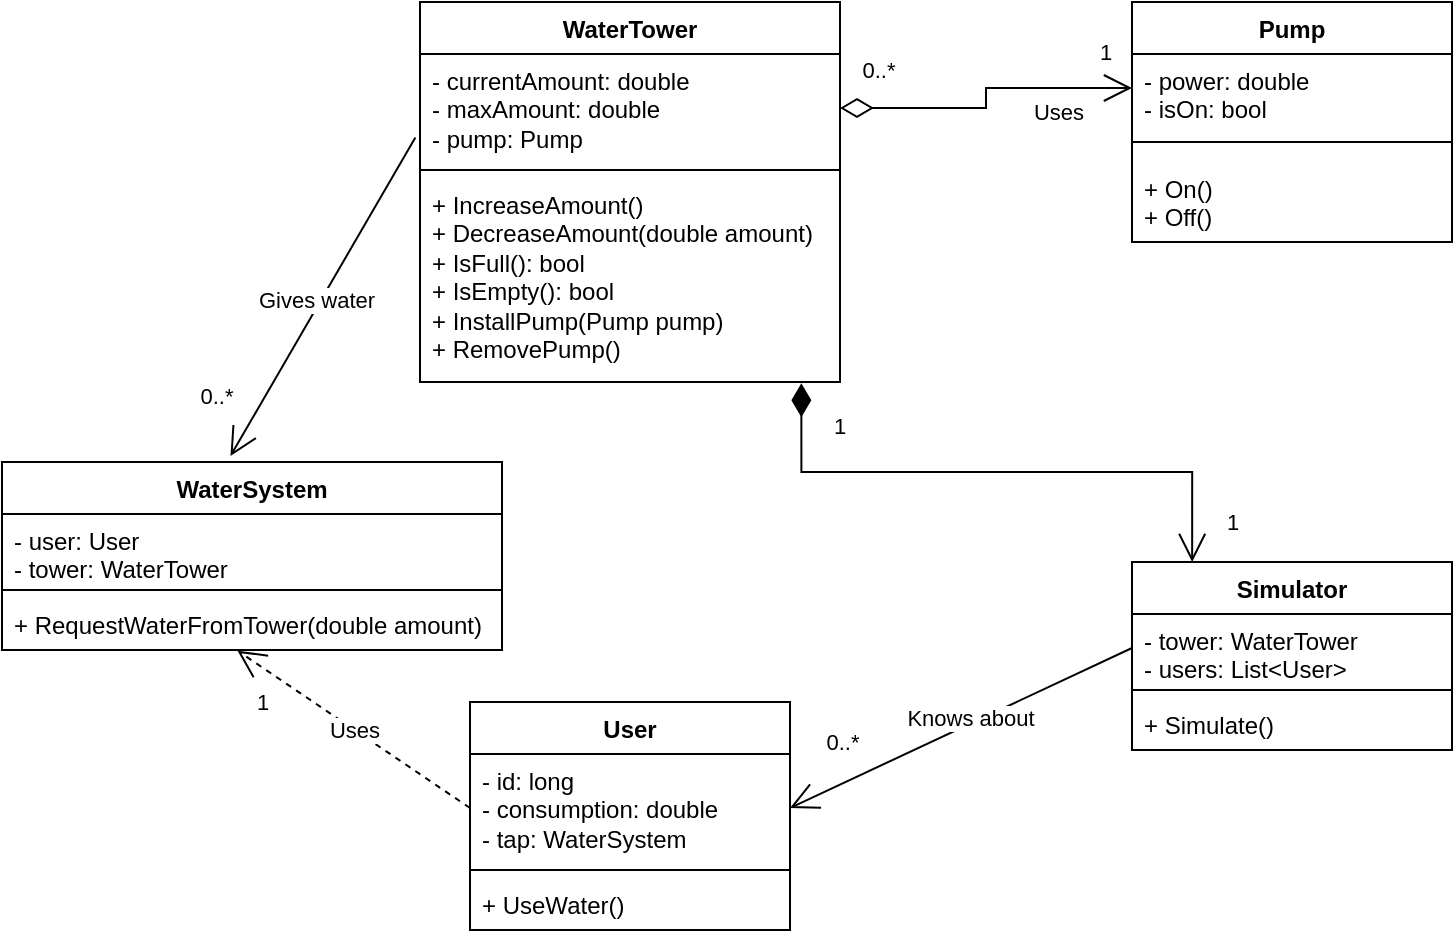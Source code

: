 <mxfile version="21.1.2" type="device">
  <diagram id="C5RBs43oDa-KdzZeNtuy" name="Page-1">
    <mxGraphModel dx="875" dy="484" grid="1" gridSize="10" guides="1" tooltips="1" connect="1" arrows="1" fold="1" page="1" pageScale="1" pageWidth="827" pageHeight="1169" math="0" shadow="0">
      <root>
        <mxCell id="WIyWlLk6GJQsqaUBKTNV-0" />
        <mxCell id="WIyWlLk6GJQsqaUBKTNV-1" parent="WIyWlLk6GJQsqaUBKTNV-0" />
        <mxCell id="ZVex4WJ4FfvMPkekX9bZ-0" value="WaterTower" style="swimlane;fontStyle=1;align=center;verticalAlign=top;childLayout=stackLayout;horizontal=1;startSize=26;horizontalStack=0;resizeParent=1;resizeParentMax=0;resizeLast=0;collapsible=1;marginBottom=0;whiteSpace=wrap;html=1;" parent="WIyWlLk6GJQsqaUBKTNV-1" vertex="1">
          <mxGeometry x="229" y="80" width="210" height="190" as="geometry" />
        </mxCell>
        <mxCell id="ZVex4WJ4FfvMPkekX9bZ-1" value="- currentAmount: double&lt;br&gt;- maxAmount: double&lt;br&gt;- pump: Pump" style="text;strokeColor=none;fillColor=none;align=left;verticalAlign=top;spacingLeft=4;spacingRight=4;overflow=hidden;rotatable=0;points=[[0,0.5],[1,0.5]];portConstraint=eastwest;whiteSpace=wrap;html=1;" parent="ZVex4WJ4FfvMPkekX9bZ-0" vertex="1">
          <mxGeometry y="26" width="210" height="54" as="geometry" />
        </mxCell>
        <mxCell id="ZVex4WJ4FfvMPkekX9bZ-2" value="" style="line;strokeWidth=1;fillColor=none;align=left;verticalAlign=middle;spacingTop=-1;spacingLeft=3;spacingRight=3;rotatable=0;labelPosition=right;points=[];portConstraint=eastwest;strokeColor=inherit;" parent="ZVex4WJ4FfvMPkekX9bZ-0" vertex="1">
          <mxGeometry y="80" width="210" height="8" as="geometry" />
        </mxCell>
        <mxCell id="ZVex4WJ4FfvMPkekX9bZ-3" value="+ IncreaseAmount()&lt;br&gt;+ DecreaseAmount(double amount)&lt;br&gt;+ IsFull(): bool&lt;br&gt;+ IsEmpty(): bool&lt;br&gt;+&amp;nbsp;InstallPump(Pump pump)&lt;br&gt;+ RemovePump()" style="text;strokeColor=none;fillColor=none;align=left;verticalAlign=top;spacingLeft=4;spacingRight=4;overflow=hidden;rotatable=0;points=[[0,0.5],[1,0.5]];portConstraint=eastwest;whiteSpace=wrap;html=1;" parent="ZVex4WJ4FfvMPkekX9bZ-0" vertex="1">
          <mxGeometry y="88" width="210" height="102" as="geometry" />
        </mxCell>
        <mxCell id="ZVex4WJ4FfvMPkekX9bZ-4" value="Pump" style="swimlane;fontStyle=1;align=center;verticalAlign=top;childLayout=stackLayout;horizontal=1;startSize=26;horizontalStack=0;resizeParent=1;resizeParentMax=0;resizeLast=0;collapsible=1;marginBottom=0;whiteSpace=wrap;html=1;" parent="WIyWlLk6GJQsqaUBKTNV-1" vertex="1">
          <mxGeometry x="585" y="80" width="160" height="120" as="geometry" />
        </mxCell>
        <mxCell id="ZVex4WJ4FfvMPkekX9bZ-5" value="- power: double&lt;br&gt;- isOn: bool" style="text;strokeColor=none;fillColor=none;align=left;verticalAlign=top;spacingLeft=4;spacingRight=4;overflow=hidden;rotatable=0;points=[[0,0.5],[1,0.5]];portConstraint=eastwest;whiteSpace=wrap;html=1;glass=0;" parent="ZVex4WJ4FfvMPkekX9bZ-4" vertex="1">
          <mxGeometry y="26" width="160" height="34" as="geometry" />
        </mxCell>
        <mxCell id="ZVex4WJ4FfvMPkekX9bZ-6" value="" style="line;strokeWidth=1;fillColor=none;align=left;verticalAlign=middle;spacingTop=-1;spacingLeft=3;spacingRight=3;rotatable=0;labelPosition=right;points=[];portConstraint=eastwest;strokeColor=inherit;" parent="ZVex4WJ4FfvMPkekX9bZ-4" vertex="1">
          <mxGeometry y="60" width="160" height="20" as="geometry" />
        </mxCell>
        <mxCell id="ZVex4WJ4FfvMPkekX9bZ-7" value="+ On()&lt;br&gt;+ Off()" style="text;strokeColor=none;fillColor=none;align=left;verticalAlign=top;spacingLeft=4;spacingRight=4;overflow=hidden;rotatable=0;points=[[0,0.5],[1,0.5]];portConstraint=eastwest;whiteSpace=wrap;html=1;" parent="ZVex4WJ4FfvMPkekX9bZ-4" vertex="1">
          <mxGeometry y="80" width="160" height="40" as="geometry" />
        </mxCell>
        <mxCell id="ZVex4WJ4FfvMPkekX9bZ-8" value="User" style="swimlane;fontStyle=1;align=center;verticalAlign=top;childLayout=stackLayout;horizontal=1;startSize=26;horizontalStack=0;resizeParent=1;resizeParentMax=0;resizeLast=0;collapsible=1;marginBottom=0;whiteSpace=wrap;html=1;" parent="WIyWlLk6GJQsqaUBKTNV-1" vertex="1">
          <mxGeometry x="254" y="430" width="160" height="114" as="geometry" />
        </mxCell>
        <mxCell id="ZVex4WJ4FfvMPkekX9bZ-9" value="- id: long&lt;br&gt;- consumption: double&lt;br&gt;- tap: WaterSystem" style="text;strokeColor=none;fillColor=none;align=left;verticalAlign=top;spacingLeft=4;spacingRight=4;overflow=hidden;rotatable=0;points=[[0,0.5],[1,0.5]];portConstraint=eastwest;whiteSpace=wrap;html=1;" parent="ZVex4WJ4FfvMPkekX9bZ-8" vertex="1">
          <mxGeometry y="26" width="160" height="54" as="geometry" />
        </mxCell>
        <mxCell id="ZVex4WJ4FfvMPkekX9bZ-10" value="" style="line;strokeWidth=1;fillColor=none;align=left;verticalAlign=middle;spacingTop=-1;spacingLeft=3;spacingRight=3;rotatable=0;labelPosition=right;points=[];portConstraint=eastwest;strokeColor=inherit;" parent="ZVex4WJ4FfvMPkekX9bZ-8" vertex="1">
          <mxGeometry y="80" width="160" height="8" as="geometry" />
        </mxCell>
        <mxCell id="ZVex4WJ4FfvMPkekX9bZ-11" value="+ UseWater()" style="text;strokeColor=none;fillColor=none;align=left;verticalAlign=top;spacingLeft=4;spacingRight=4;overflow=hidden;rotatable=0;points=[[0,0.5],[1,0.5]];portConstraint=eastwest;whiteSpace=wrap;html=1;" parent="ZVex4WJ4FfvMPkekX9bZ-8" vertex="1">
          <mxGeometry y="88" width="160" height="26" as="geometry" />
        </mxCell>
        <mxCell id="ZVex4WJ4FfvMPkekX9bZ-12" value="Simulator" style="swimlane;fontStyle=1;align=center;verticalAlign=top;childLayout=stackLayout;horizontal=1;startSize=26;horizontalStack=0;resizeParent=1;resizeParentMax=0;resizeLast=0;collapsible=1;marginBottom=0;whiteSpace=wrap;html=1;" parent="WIyWlLk6GJQsqaUBKTNV-1" vertex="1">
          <mxGeometry x="585" y="360" width="160" height="94" as="geometry" />
        </mxCell>
        <mxCell id="ZVex4WJ4FfvMPkekX9bZ-13" value="- tower: WaterTower&lt;br&gt;- users: List&amp;lt;User&amp;gt;" style="text;strokeColor=none;fillColor=none;align=left;verticalAlign=top;spacingLeft=4;spacingRight=4;overflow=hidden;rotatable=0;points=[[0,0.5],[1,0.5]];portConstraint=eastwest;whiteSpace=wrap;html=1;" parent="ZVex4WJ4FfvMPkekX9bZ-12" vertex="1">
          <mxGeometry y="26" width="160" height="34" as="geometry" />
        </mxCell>
        <mxCell id="ZVex4WJ4FfvMPkekX9bZ-14" value="" style="line;strokeWidth=1;fillColor=none;align=left;verticalAlign=middle;spacingTop=-1;spacingLeft=3;spacingRight=3;rotatable=0;labelPosition=right;points=[];portConstraint=eastwest;strokeColor=inherit;" parent="ZVex4WJ4FfvMPkekX9bZ-12" vertex="1">
          <mxGeometry y="60" width="160" height="8" as="geometry" />
        </mxCell>
        <mxCell id="ZVex4WJ4FfvMPkekX9bZ-15" value="+ Simulate()" style="text;strokeColor=none;fillColor=none;align=left;verticalAlign=top;spacingLeft=4;spacingRight=4;overflow=hidden;rotatable=0;points=[[0,0.5],[1,0.5]];portConstraint=eastwest;whiteSpace=wrap;html=1;" parent="ZVex4WJ4FfvMPkekX9bZ-12" vertex="1">
          <mxGeometry y="68" width="160" height="26" as="geometry" />
        </mxCell>
        <mxCell id="ZVex4WJ4FfvMPkekX9bZ-23" value="1" style="endArrow=open;html=1;endSize=12;startArrow=diamondThin;startSize=14;startFill=0;edgeStyle=orthogonalEdgeStyle;align=left;verticalAlign=bottom;rounded=0;exitX=1;exitY=0.5;exitDx=0;exitDy=0;entryX=0;entryY=0.5;entryDx=0;entryDy=0;" parent="WIyWlLk6GJQsqaUBKTNV-1" source="ZVex4WJ4FfvMPkekX9bZ-1" target="ZVex4WJ4FfvMPkekX9bZ-5" edge="1">
          <mxGeometry x="0.765" y="9" relative="1" as="geometry">
            <mxPoint x="425" y="123" as="sourcePoint" />
            <mxPoint x="585" y="123" as="targetPoint" />
            <mxPoint as="offset" />
          </mxGeometry>
        </mxCell>
        <mxCell id="ZVex4WJ4FfvMPkekX9bZ-24" value="0..*" style="edgeLabel;html=1;align=center;verticalAlign=middle;resizable=0;points=[];" parent="ZVex4WJ4FfvMPkekX9bZ-23" vertex="1" connectable="0">
          <mxGeometry x="-0.8" y="-1" relative="1" as="geometry">
            <mxPoint x="3" y="-20" as="offset" />
          </mxGeometry>
        </mxCell>
        <mxCell id="-jOWPB6QB5DNqPApwjeA-4" value="Uses" style="edgeLabel;html=1;align=center;verticalAlign=middle;resizable=0;points=[];" vertex="1" connectable="0" parent="ZVex4WJ4FfvMPkekX9bZ-23">
          <mxGeometry x="0.701" relative="1" as="geometry">
            <mxPoint x="-14" y="12" as="offset" />
          </mxGeometry>
        </mxCell>
        <mxCell id="-jOWPB6QB5DNqPApwjeA-5" value="" style="endArrow=open;endFill=1;endSize=12;html=1;rounded=0;exitX=0;exitY=0.5;exitDx=0;exitDy=0;entryX=1;entryY=0.5;entryDx=0;entryDy=0;" edge="1" parent="WIyWlLk6GJQsqaUBKTNV-1" source="ZVex4WJ4FfvMPkekX9bZ-13" target="ZVex4WJ4FfvMPkekX9bZ-9">
          <mxGeometry width="160" relative="1" as="geometry">
            <mxPoint x="465" y="270" as="sourcePoint" />
            <mxPoint x="625" y="270" as="targetPoint" />
          </mxGeometry>
        </mxCell>
        <mxCell id="-jOWPB6QB5DNqPApwjeA-6" value="0..*" style="edgeLabel;html=1;align=center;verticalAlign=middle;resizable=0;points=[];" vertex="1" connectable="0" parent="-jOWPB6QB5DNqPApwjeA-5">
          <mxGeometry x="0.677" relative="1" as="geometry">
            <mxPoint x="-2" y="-20" as="offset" />
          </mxGeometry>
        </mxCell>
        <mxCell id="-jOWPB6QB5DNqPApwjeA-7" value="Knows about" style="edgeLabel;html=1;align=center;verticalAlign=middle;resizable=0;points=[];" vertex="1" connectable="0" parent="-jOWPB6QB5DNqPApwjeA-5">
          <mxGeometry x="0.295" y="-2" relative="1" as="geometry">
            <mxPoint x="30" y="-15" as="offset" />
          </mxGeometry>
        </mxCell>
        <mxCell id="-jOWPB6QB5DNqPApwjeA-10" value="1" style="endArrow=open;html=1;endSize=12;startArrow=diamondThin;startSize=14;startFill=1;edgeStyle=orthogonalEdgeStyle;align=left;verticalAlign=bottom;rounded=0;exitX=0.908;exitY=1.006;exitDx=0;exitDy=0;exitPerimeter=0;entryX=0.188;entryY=0;entryDx=0;entryDy=0;entryPerimeter=0;" edge="1" parent="WIyWlLk6GJQsqaUBKTNV-1" source="ZVex4WJ4FfvMPkekX9bZ-3" target="ZVex4WJ4FfvMPkekX9bZ-12">
          <mxGeometry x="-0.791" y="14" relative="1" as="geometry">
            <mxPoint x="465" y="270" as="sourcePoint" />
            <mxPoint x="625" y="270" as="targetPoint" />
            <mxPoint as="offset" />
          </mxGeometry>
        </mxCell>
        <mxCell id="-jOWPB6QB5DNqPApwjeA-11" value="1" style="edgeLabel;html=1;align=center;verticalAlign=middle;resizable=0;points=[];" vertex="1" connectable="0" parent="-jOWPB6QB5DNqPApwjeA-10">
          <mxGeometry x="0.743" relative="1" as="geometry">
            <mxPoint x="20" y="17" as="offset" />
          </mxGeometry>
        </mxCell>
        <mxCell id="-jOWPB6QB5DNqPApwjeA-12" value="WaterSystem" style="swimlane;fontStyle=1;align=center;verticalAlign=top;childLayout=stackLayout;horizontal=1;startSize=26;horizontalStack=0;resizeParent=1;resizeParentMax=0;resizeLast=0;collapsible=1;marginBottom=0;whiteSpace=wrap;html=1;" vertex="1" parent="WIyWlLk6GJQsqaUBKTNV-1">
          <mxGeometry x="20" y="310" width="250" height="94" as="geometry" />
        </mxCell>
        <mxCell id="-jOWPB6QB5DNqPApwjeA-13" value="- user: User&lt;br&gt;- tower: WaterTower" style="text;strokeColor=none;fillColor=none;align=left;verticalAlign=top;spacingLeft=4;spacingRight=4;overflow=hidden;rotatable=0;points=[[0,0.5],[1,0.5]];portConstraint=eastwest;whiteSpace=wrap;html=1;" vertex="1" parent="-jOWPB6QB5DNqPApwjeA-12">
          <mxGeometry y="26" width="250" height="34" as="geometry" />
        </mxCell>
        <mxCell id="-jOWPB6QB5DNqPApwjeA-14" value="" style="line;strokeWidth=1;fillColor=none;align=left;verticalAlign=middle;spacingTop=-1;spacingLeft=3;spacingRight=3;rotatable=0;labelPosition=right;points=[];portConstraint=eastwest;strokeColor=inherit;" vertex="1" parent="-jOWPB6QB5DNqPApwjeA-12">
          <mxGeometry y="60" width="250" height="8" as="geometry" />
        </mxCell>
        <mxCell id="-jOWPB6QB5DNqPApwjeA-15" value="+ RequestWaterFromTower(double amount)" style="text;strokeColor=none;fillColor=none;align=left;verticalAlign=top;spacingLeft=4;spacingRight=4;overflow=hidden;rotatable=0;points=[[0,0.5],[1,0.5]];portConstraint=eastwest;whiteSpace=wrap;html=1;" vertex="1" parent="-jOWPB6QB5DNqPApwjeA-12">
          <mxGeometry y="68" width="250" height="26" as="geometry" />
        </mxCell>
        <mxCell id="-jOWPB6QB5DNqPApwjeA-16" value="Uses" style="endArrow=open;endSize=12;dashed=1;html=1;rounded=0;exitX=0;exitY=0.5;exitDx=0;exitDy=0;entryX=0.471;entryY=1.013;entryDx=0;entryDy=0;entryPerimeter=0;" edge="1" parent="WIyWlLk6GJQsqaUBKTNV-1" source="ZVex4WJ4FfvMPkekX9bZ-9" target="-jOWPB6QB5DNqPApwjeA-15">
          <mxGeometry width="160" relative="1" as="geometry">
            <mxPoint x="320" y="390" as="sourcePoint" />
            <mxPoint x="120" y="430" as="targetPoint" />
          </mxGeometry>
        </mxCell>
        <mxCell id="-jOWPB6QB5DNqPApwjeA-17" value="1" style="edgeLabel;html=1;align=center;verticalAlign=middle;resizable=0;points=[];" vertex="1" connectable="0" parent="-jOWPB6QB5DNqPApwjeA-16">
          <mxGeometry x="0.685" y="-1" relative="1" as="geometry">
            <mxPoint x="-7" y="14" as="offset" />
          </mxGeometry>
        </mxCell>
        <mxCell id="-jOWPB6QB5DNqPApwjeA-18" value="" style="endArrow=open;endFill=1;endSize=12;html=1;rounded=0;exitX=-0.011;exitY=0.772;exitDx=0;exitDy=0;exitPerimeter=0;entryX=0.457;entryY=-0.032;entryDx=0;entryDy=0;entryPerimeter=0;" edge="1" parent="WIyWlLk6GJQsqaUBKTNV-1" source="ZVex4WJ4FfvMPkekX9bZ-1" target="-jOWPB6QB5DNqPApwjeA-12">
          <mxGeometry width="160" relative="1" as="geometry">
            <mxPoint x="320" y="300" as="sourcePoint" />
            <mxPoint x="480" y="300" as="targetPoint" />
          </mxGeometry>
        </mxCell>
        <mxCell id="-jOWPB6QB5DNqPApwjeA-19" value="Gives water" style="edgeLabel;html=1;align=center;verticalAlign=middle;resizable=0;points=[];" vertex="1" connectable="0" parent="-jOWPB6QB5DNqPApwjeA-18">
          <mxGeometry x="0.196" y="-1" relative="1" as="geometry">
            <mxPoint x="6" y="-14" as="offset" />
          </mxGeometry>
        </mxCell>
        <mxCell id="-jOWPB6QB5DNqPApwjeA-20" value="0..*" style="edgeLabel;html=1;align=center;verticalAlign=middle;resizable=0;points=[];" vertex="1" connectable="0" parent="-jOWPB6QB5DNqPApwjeA-18">
          <mxGeometry x="0.823" y="1" relative="1" as="geometry">
            <mxPoint x="-16" y="-17" as="offset" />
          </mxGeometry>
        </mxCell>
      </root>
    </mxGraphModel>
  </diagram>
</mxfile>
